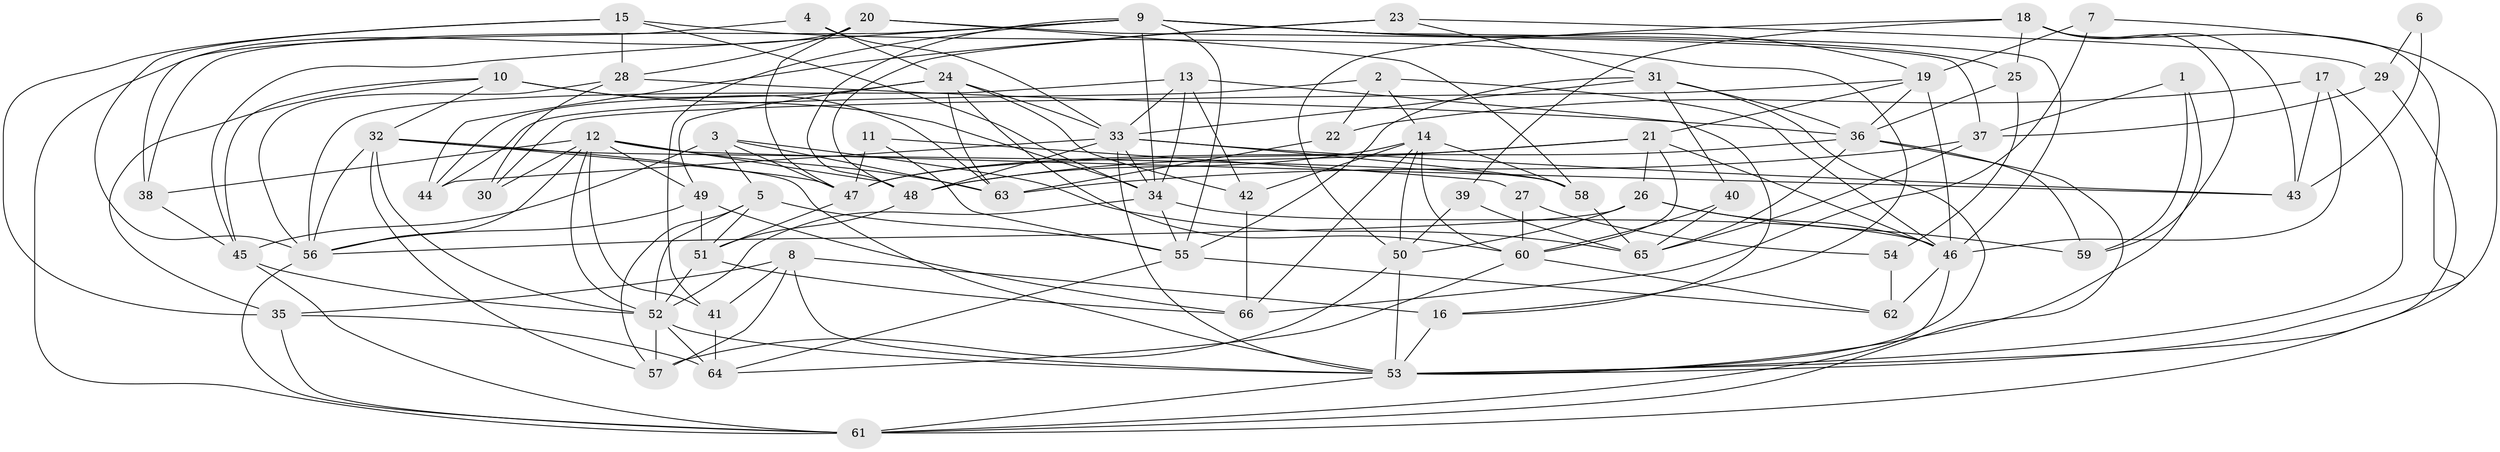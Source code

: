 // original degree distribution, {8: 0.015267175572519083, 2: 0.1297709923664122, 6: 0.08396946564885496, 3: 0.2748091603053435, 5: 0.21374045801526717, 4: 0.25190839694656486, 7: 0.030534351145038167}
// Generated by graph-tools (version 1.1) at 2025/37/03/04/25 23:37:10]
// undirected, 66 vertices, 179 edges
graph export_dot {
  node [color=gray90,style=filled];
  1;
  2;
  3;
  4;
  5;
  6;
  7;
  8;
  9;
  10;
  11;
  12;
  13;
  14;
  15;
  16;
  17;
  18;
  19;
  20;
  21;
  22;
  23;
  24;
  25;
  26;
  27;
  28;
  29;
  30;
  31;
  32;
  33;
  34;
  35;
  36;
  37;
  38;
  39;
  40;
  41;
  42;
  43;
  44;
  45;
  46;
  47;
  48;
  49;
  50;
  51;
  52;
  53;
  54;
  55;
  56;
  57;
  58;
  59;
  60;
  61;
  62;
  63;
  64;
  65;
  66;
  1 -- 37 [weight=1.0];
  1 -- 53 [weight=1.0];
  1 -- 59 [weight=1.0];
  2 -- 14 [weight=1.0];
  2 -- 22 [weight=1.0];
  2 -- 44 [weight=1.0];
  2 -- 46 [weight=1.0];
  3 -- 5 [weight=1.0];
  3 -- 45 [weight=1.0];
  3 -- 47 [weight=1.0];
  3 -- 63 [weight=1.0];
  3 -- 65 [weight=1.0];
  4 -- 24 [weight=1.0];
  4 -- 33 [weight=1.0];
  4 -- 38 [weight=1.0];
  5 -- 51 [weight=2.0];
  5 -- 52 [weight=1.0];
  5 -- 55 [weight=1.0];
  5 -- 57 [weight=1.0];
  6 -- 29 [weight=1.0];
  6 -- 43 [weight=1.0];
  7 -- 19 [weight=1.0];
  7 -- 53 [weight=1.0];
  7 -- 66 [weight=1.0];
  8 -- 16 [weight=1.0];
  8 -- 35 [weight=1.0];
  8 -- 41 [weight=1.0];
  8 -- 53 [weight=1.0];
  8 -- 57 [weight=1.0];
  9 -- 19 [weight=1.0];
  9 -- 25 [weight=1.0];
  9 -- 34 [weight=2.0];
  9 -- 38 [weight=1.0];
  9 -- 41 [weight=1.0];
  9 -- 45 [weight=1.0];
  9 -- 46 [weight=1.0];
  9 -- 48 [weight=1.0];
  9 -- 55 [weight=2.0];
  10 -- 32 [weight=1.0];
  10 -- 34 [weight=1.0];
  10 -- 35 [weight=1.0];
  10 -- 45 [weight=1.0];
  10 -- 63 [weight=2.0];
  11 -- 27 [weight=1.0];
  11 -- 47 [weight=1.0];
  11 -- 55 [weight=1.0];
  12 -- 30 [weight=1.0];
  12 -- 38 [weight=1.0];
  12 -- 41 [weight=1.0];
  12 -- 43 [weight=1.0];
  12 -- 48 [weight=1.0];
  12 -- 49 [weight=1.0];
  12 -- 52 [weight=1.0];
  12 -- 56 [weight=1.0];
  12 -- 63 [weight=1.0];
  13 -- 16 [weight=1.0];
  13 -- 33 [weight=1.0];
  13 -- 34 [weight=1.0];
  13 -- 42 [weight=1.0];
  13 -- 56 [weight=1.0];
  14 -- 42 [weight=1.0];
  14 -- 48 [weight=1.0];
  14 -- 50 [weight=1.0];
  14 -- 58 [weight=1.0];
  14 -- 60 [weight=1.0];
  14 -- 66 [weight=1.0];
  15 -- 16 [weight=1.0];
  15 -- 28 [weight=1.0];
  15 -- 34 [weight=1.0];
  15 -- 35 [weight=1.0];
  15 -- 56 [weight=1.0];
  16 -- 53 [weight=2.0];
  17 -- 22 [weight=1.0];
  17 -- 43 [weight=1.0];
  17 -- 46 [weight=1.0];
  17 -- 53 [weight=1.0];
  18 -- 25 [weight=1.0];
  18 -- 39 [weight=1.0];
  18 -- 43 [weight=1.0];
  18 -- 50 [weight=1.0];
  18 -- 53 [weight=1.0];
  18 -- 59 [weight=1.0];
  19 -- 21 [weight=1.0];
  19 -- 30 [weight=1.0];
  19 -- 36 [weight=1.0];
  19 -- 46 [weight=1.0];
  20 -- 28 [weight=1.0];
  20 -- 37 [weight=1.0];
  20 -- 47 [weight=1.0];
  20 -- 58 [weight=1.0];
  20 -- 61 [weight=1.0];
  21 -- 26 [weight=1.0];
  21 -- 46 [weight=1.0];
  21 -- 47 [weight=1.0];
  21 -- 48 [weight=1.0];
  21 -- 60 [weight=1.0];
  22 -- 63 [weight=2.0];
  23 -- 29 [weight=1.0];
  23 -- 31 [weight=1.0];
  23 -- 44 [weight=1.0];
  23 -- 48 [weight=1.0];
  24 -- 33 [weight=1.0];
  24 -- 42 [weight=1.0];
  24 -- 44 [weight=1.0];
  24 -- 49 [weight=1.0];
  24 -- 60 [weight=1.0];
  24 -- 63 [weight=1.0];
  25 -- 36 [weight=1.0];
  25 -- 54 [weight=1.0];
  26 -- 46 [weight=1.0];
  26 -- 50 [weight=1.0];
  26 -- 56 [weight=1.0];
  26 -- 59 [weight=1.0];
  27 -- 54 [weight=1.0];
  27 -- 60 [weight=1.0];
  28 -- 30 [weight=1.0];
  28 -- 36 [weight=1.0];
  28 -- 56 [weight=1.0];
  29 -- 37 [weight=2.0];
  29 -- 61 [weight=1.0];
  31 -- 33 [weight=1.0];
  31 -- 36 [weight=1.0];
  31 -- 40 [weight=1.0];
  31 -- 53 [weight=1.0];
  31 -- 55 [weight=1.0];
  32 -- 47 [weight=1.0];
  32 -- 52 [weight=1.0];
  32 -- 53 [weight=2.0];
  32 -- 56 [weight=2.0];
  32 -- 57 [weight=1.0];
  32 -- 58 [weight=1.0];
  33 -- 34 [weight=1.0];
  33 -- 43 [weight=1.0];
  33 -- 44 [weight=1.0];
  33 -- 48 [weight=1.0];
  33 -- 53 [weight=2.0];
  33 -- 58 [weight=1.0];
  34 -- 46 [weight=2.0];
  34 -- 52 [weight=1.0];
  34 -- 55 [weight=1.0];
  35 -- 61 [weight=1.0];
  35 -- 64 [weight=1.0];
  36 -- 47 [weight=1.0];
  36 -- 59 [weight=1.0];
  36 -- 61 [weight=1.0];
  36 -- 65 [weight=1.0];
  37 -- 63 [weight=2.0];
  37 -- 65 [weight=1.0];
  38 -- 45 [weight=1.0];
  39 -- 50 [weight=1.0];
  39 -- 65 [weight=1.0];
  40 -- 60 [weight=1.0];
  40 -- 65 [weight=1.0];
  41 -- 64 [weight=1.0];
  42 -- 66 [weight=1.0];
  45 -- 52 [weight=1.0];
  45 -- 61 [weight=1.0];
  46 -- 61 [weight=1.0];
  46 -- 62 [weight=1.0];
  47 -- 51 [weight=1.0];
  48 -- 51 [weight=1.0];
  49 -- 51 [weight=1.0];
  49 -- 56 [weight=1.0];
  49 -- 66 [weight=1.0];
  50 -- 53 [weight=1.0];
  50 -- 57 [weight=1.0];
  51 -- 52 [weight=1.0];
  51 -- 66 [weight=1.0];
  52 -- 53 [weight=1.0];
  52 -- 57 [weight=1.0];
  52 -- 64 [weight=1.0];
  53 -- 61 [weight=1.0];
  54 -- 62 [weight=2.0];
  55 -- 62 [weight=1.0];
  55 -- 64 [weight=1.0];
  56 -- 61 [weight=1.0];
  58 -- 65 [weight=1.0];
  60 -- 62 [weight=1.0];
  60 -- 64 [weight=1.0];
}
